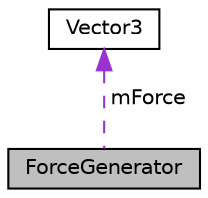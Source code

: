 digraph "ForceGenerator"
{
  edge [fontname="Helvetica",fontsize="10",labelfontname="Helvetica",labelfontsize="10"];
  node [fontname="Helvetica",fontsize="10",shape=record];
  Node1 [label="ForceGenerator",height=0.2,width=0.4,color="black", fillcolor="grey75", style="filled", fontcolor="black"];
  Node2 -> Node1 [dir="back",color="darkorchid3",fontsize="10",style="dashed",label=" mForce" ];
  Node2 [label="Vector3",height=0.2,width=0.4,color="black", fillcolor="white", style="filled",URL="$structVector3.html"];
}
